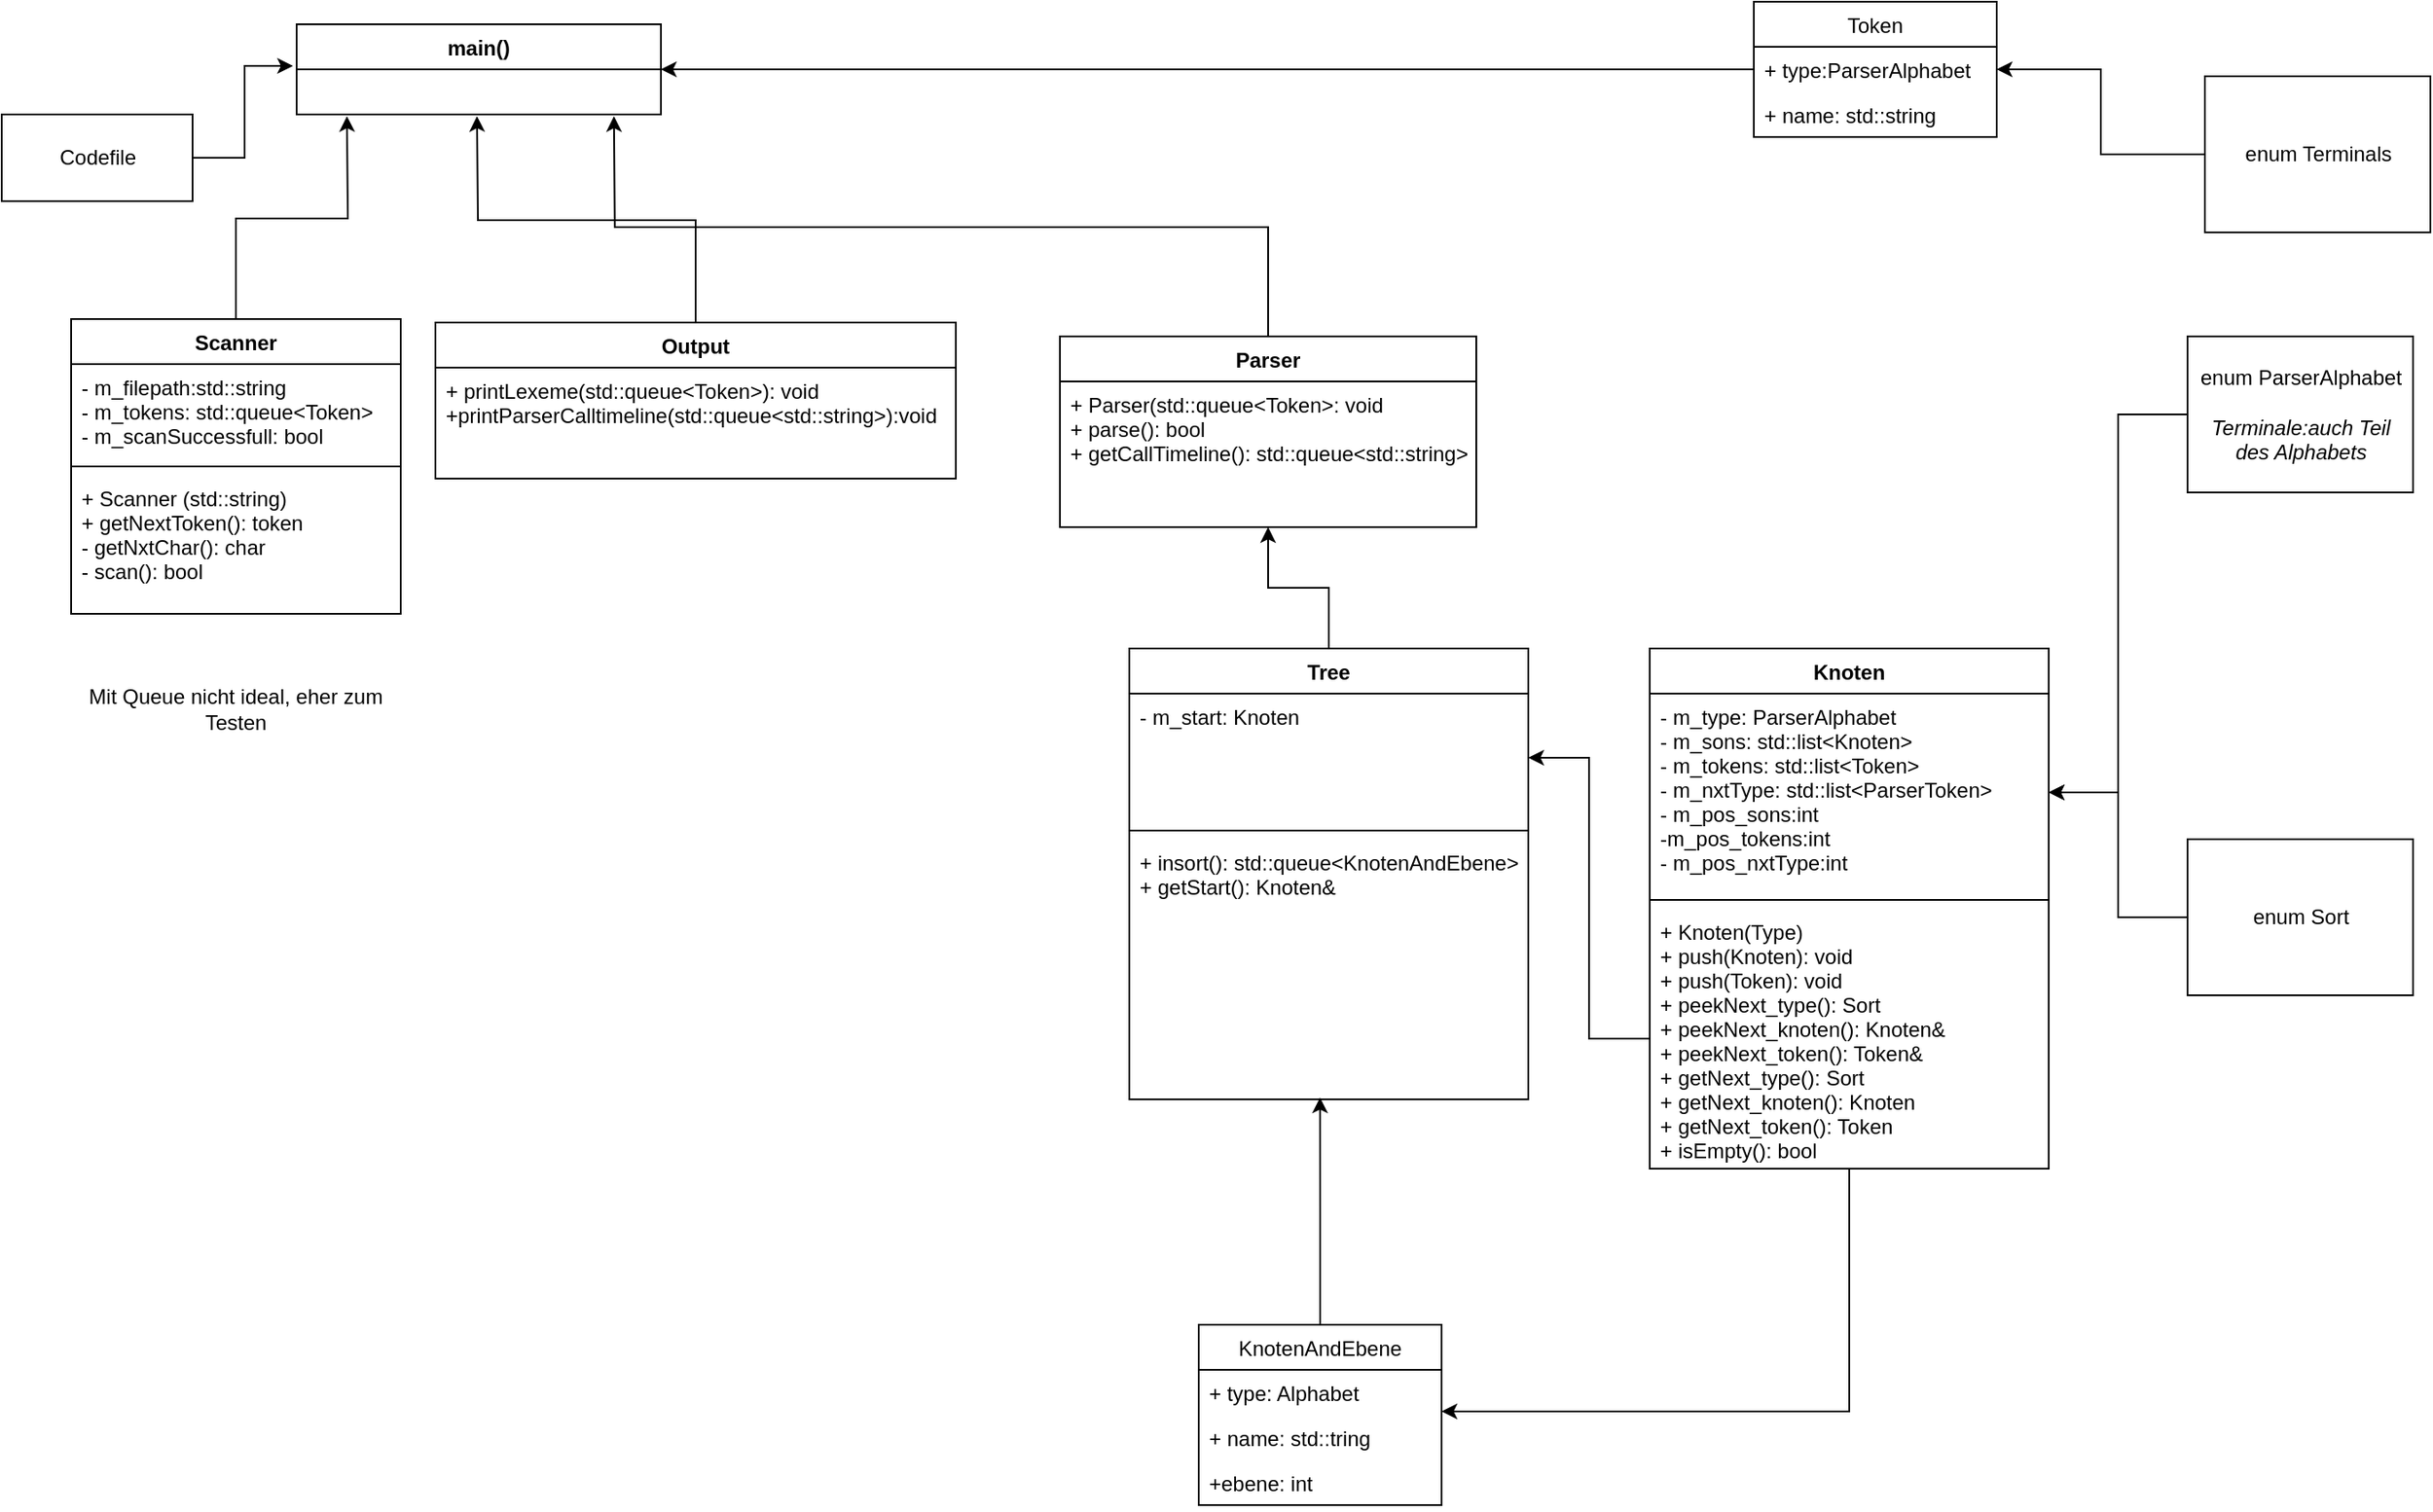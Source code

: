 <mxfile version="13.8.0" type="github">
  <diagram name="Page-1" id="c4acf3e9-155e-7222-9cf6-157b1a14988f">
    <mxGraphModel dx="1021" dy="1151" grid="1" gridSize="10" guides="1" tooltips="1" connect="1" arrows="1" fold="1" page="1" pageScale="1" pageWidth="850" pageHeight="1100" background="#ffffff" math="0" shadow="0">
      <root>
        <mxCell id="0" />
        <mxCell id="1" parent="0" />
        <mxCell id="LNcLyEtPPPjx2cFFu8yj-10" value="main()" style="swimlane;fontStyle=1;align=center;verticalAlign=top;childLayout=stackLayout;horizontal=1;startSize=26;horizontalStack=0;resizeParent=1;resizeParentMax=0;resizeLast=0;collapsible=1;marginBottom=0;" parent="1" vertex="1">
          <mxGeometry x="200" y="40" width="210" height="52" as="geometry">
            <mxRectangle x="320" y="40" width="70" height="26" as="alternateBounds" />
          </mxGeometry>
        </mxCell>
        <mxCell id="bejTTtgLJYXNNboedkVA-30" style="edgeStyle=orthogonalEdgeStyle;rounded=0;orthogonalLoop=1;jettySize=auto;html=1;exitX=0;exitY=0.5;exitDx=0;exitDy=0;entryX=1;entryY=0.5;entryDx=0;entryDy=0;" edge="1" parent="1" source="LNcLyEtPPPjx2cFFu8yj-18" target="bejTTtgLJYXNNboedkVA-14">
          <mxGeometry relative="1" as="geometry" />
        </mxCell>
        <mxCell id="LNcLyEtPPPjx2cFFu8yj-18" value="enum ParserAlphabet&lt;br&gt;&lt;br&gt;&lt;i&gt;Terminale:auch Teil &lt;br&gt;des Alphabets&lt;br&gt;&lt;/i&gt;" style="html=1;" parent="1" vertex="1">
          <mxGeometry x="1290" y="220" width="130" height="90" as="geometry" />
        </mxCell>
        <mxCell id="LNcLyEtPPPjx2cFFu8yj-21" style="edgeStyle=orthogonalEdgeStyle;rounded=0;orthogonalLoop=1;jettySize=auto;html=1;exitX=1;exitY=0.5;exitDx=0;exitDy=0;entryX=-0.01;entryY=-0.077;entryDx=0;entryDy=0;entryPerimeter=0;" parent="1" source="LNcLyEtPPPjx2cFFu8yj-20" edge="1">
          <mxGeometry relative="1" as="geometry">
            <mxPoint x="197.9" y="63.998" as="targetPoint" />
            <Array as="points">
              <mxPoint x="170" y="117" />
              <mxPoint x="170" y="64" />
            </Array>
          </mxGeometry>
        </mxCell>
        <mxCell id="LNcLyEtPPPjx2cFFu8yj-20" value="Codefile" style="html=1;" parent="1" vertex="1">
          <mxGeometry x="30" y="92" width="110" height="50" as="geometry" />
        </mxCell>
        <mxCell id="LNcLyEtPPPjx2cFFu8yj-22" style="edgeStyle=orthogonalEdgeStyle;rounded=0;orthogonalLoop=1;jettySize=auto;html=1;exitX=0;exitY=0.5;exitDx=0;exitDy=0;entryX=1;entryY=0.5;entryDx=0;entryDy=0;" parent="1" source="LNcLyEtPPPjx2cFFu8yj-15" target="LNcLyEtPPPjx2cFFu8yj-10" edge="1">
          <mxGeometry relative="1" as="geometry" />
        </mxCell>
        <mxCell id="LNcLyEtPPPjx2cFFu8yj-39" style="edgeStyle=orthogonalEdgeStyle;rounded=0;orthogonalLoop=1;jettySize=auto;html=1;exitX=0.5;exitY=0;exitDx=0;exitDy=0;entryX=0.138;entryY=1.038;entryDx=0;entryDy=0;entryPerimeter=0;" parent="1" source="LNcLyEtPPPjx2cFFu8yj-24" edge="1">
          <mxGeometry relative="1" as="geometry">
            <mxPoint x="228.98" y="92.988" as="targetPoint" />
          </mxGeometry>
        </mxCell>
        <mxCell id="LNcLyEtPPPjx2cFFu8yj-24" value="Scanner" style="swimlane;fontStyle=1;align=center;verticalAlign=top;childLayout=stackLayout;horizontal=1;startSize=26;horizontalStack=0;resizeParent=1;resizeParentMax=0;resizeLast=0;collapsible=1;marginBottom=0;" parent="1" vertex="1">
          <mxGeometry x="70" y="210" width="190" height="170" as="geometry" />
        </mxCell>
        <mxCell id="LNcLyEtPPPjx2cFFu8yj-25" value="- m_filepath:std::string&#xa;- m_tokens: std::queue&lt;Token&gt;&#xa;- m_scanSuccessfull: bool&#xa;" style="text;strokeColor=none;fillColor=none;align=left;verticalAlign=top;spacingLeft=4;spacingRight=4;overflow=hidden;rotatable=0;points=[[0,0.5],[1,0.5]];portConstraint=eastwest;" parent="LNcLyEtPPPjx2cFFu8yj-24" vertex="1">
          <mxGeometry y="26" width="190" height="54" as="geometry" />
        </mxCell>
        <mxCell id="LNcLyEtPPPjx2cFFu8yj-26" value="" style="line;strokeWidth=1;fillColor=none;align=left;verticalAlign=middle;spacingTop=-1;spacingLeft=3;spacingRight=3;rotatable=0;labelPosition=right;points=[];portConstraint=eastwest;" parent="LNcLyEtPPPjx2cFFu8yj-24" vertex="1">
          <mxGeometry y="80" width="190" height="10" as="geometry" />
        </mxCell>
        <mxCell id="LNcLyEtPPPjx2cFFu8yj-27" value="+ Scanner (std::string)&#xa;+ getNextToken(): token&#xa;- getNxtChar(): char&#xa;- scan(): bool" style="text;strokeColor=none;fillColor=none;align=left;verticalAlign=top;spacingLeft=4;spacingRight=4;overflow=hidden;rotatable=0;points=[[0,0.5],[1,0.5]];portConstraint=eastwest;" parent="LNcLyEtPPPjx2cFFu8yj-24" vertex="1">
          <mxGeometry y="90" width="190" height="80" as="geometry" />
        </mxCell>
        <mxCell id="LNcLyEtPPPjx2cFFu8yj-37" style="edgeStyle=orthogonalEdgeStyle;rounded=0;orthogonalLoop=1;jettySize=auto;html=1;exitX=0.5;exitY=0;exitDx=0;exitDy=0;entryX=0.495;entryY=1.038;entryDx=0;entryDy=0;entryPerimeter=0;" parent="1" source="LNcLyEtPPPjx2cFFu8yj-32" edge="1">
          <mxGeometry relative="1" as="geometry">
            <mxPoint x="303.95" y="92.988" as="targetPoint" />
          </mxGeometry>
        </mxCell>
        <mxCell id="LNcLyEtPPPjx2cFFu8yj-32" value="Output" style="swimlane;fontStyle=1;align=center;verticalAlign=top;childLayout=stackLayout;horizontal=1;startSize=26;horizontalStack=0;resizeParent=1;resizeParentMax=0;resizeLast=0;collapsible=1;marginBottom=0;" parent="1" vertex="1">
          <mxGeometry x="280" y="212" width="300" height="90" as="geometry" />
        </mxCell>
        <mxCell id="LNcLyEtPPPjx2cFFu8yj-35" value="+ printLexeme(std::queue&lt;Token&gt;): void&#xa;+printParserCalltimeline(std::queue&lt;std::string&gt;):void&#xa;" style="text;strokeColor=none;fillColor=none;align=left;verticalAlign=top;spacingLeft=4;spacingRight=4;overflow=hidden;rotatable=0;points=[[0,0.5],[1,0.5]];portConstraint=eastwest;" parent="LNcLyEtPPPjx2cFFu8yj-32" vertex="1">
          <mxGeometry y="26" width="300" height="64" as="geometry" />
        </mxCell>
        <mxCell id="LNcLyEtPPPjx2cFFu8yj-38" style="edgeStyle=orthogonalEdgeStyle;rounded=0;orthogonalLoop=1;jettySize=auto;html=1;exitX=0.5;exitY=0;exitDx=0;exitDy=0;entryX=0.871;entryY=1.038;entryDx=0;entryDy=0;entryPerimeter=0;" parent="1" source="LNcLyEtPPPjx2cFFu8yj-28" edge="1">
          <mxGeometry relative="1" as="geometry">
            <mxPoint x="382.91" y="92.988" as="targetPoint" />
          </mxGeometry>
        </mxCell>
        <mxCell id="LNcLyEtPPPjx2cFFu8yj-40" value="Mit Queue nicht ideal, eher zum Testen" style="text;html=1;strokeColor=none;fillColor=none;align=center;verticalAlign=middle;whiteSpace=wrap;rounded=0;" parent="1" vertex="1">
          <mxGeometry x="70" y="380" width="190" height="110" as="geometry" />
        </mxCell>
        <mxCell id="LNcLyEtPPPjx2cFFu8yj-28" value="Parser" style="swimlane;fontStyle=1;align=center;verticalAlign=top;childLayout=stackLayout;horizontal=1;startSize=26;horizontalStack=0;resizeParent=1;resizeParentMax=0;resizeLast=0;collapsible=1;marginBottom=0;" parent="1" vertex="1">
          <mxGeometry x="640" y="220" width="240" height="110" as="geometry" />
        </mxCell>
        <mxCell id="LNcLyEtPPPjx2cFFu8yj-31" value="+ Parser(std::queue&lt;Token&gt;: void&#xa;+ parse(): bool&#xa;+ getCallTimeline(): std::queue&lt;std::string&gt;&#xa;" style="text;strokeColor=none;fillColor=none;align=left;verticalAlign=top;spacingLeft=4;spacingRight=4;overflow=hidden;rotatable=0;points=[[0,0.5],[1,0.5]];portConstraint=eastwest;" parent="LNcLyEtPPPjx2cFFu8yj-28" vertex="1">
          <mxGeometry y="26" width="240" height="84" as="geometry" />
        </mxCell>
        <mxCell id="LNcLyEtPPPjx2cFFu8yj-14" value="Token" style="swimlane;fontStyle=0;childLayout=stackLayout;horizontal=1;startSize=26;fillColor=none;horizontalStack=0;resizeParent=1;resizeParentMax=0;resizeLast=0;collapsible=1;marginBottom=0;" parent="1" vertex="1">
          <mxGeometry x="1040" y="27" width="140" height="78" as="geometry" />
        </mxCell>
        <mxCell id="LNcLyEtPPPjx2cFFu8yj-15" value="+ type:ParserAlphabet" style="text;strokeColor=none;fillColor=none;align=left;verticalAlign=top;spacingLeft=4;spacingRight=4;overflow=hidden;rotatable=0;points=[[0,0.5],[1,0.5]];portConstraint=eastwest;" parent="LNcLyEtPPPjx2cFFu8yj-14" vertex="1">
          <mxGeometry y="26" width="140" height="26" as="geometry" />
        </mxCell>
        <mxCell id="bejTTtgLJYXNNboedkVA-6" value="+ name: std::string" style="text;strokeColor=none;fillColor=none;align=left;verticalAlign=top;spacingLeft=4;spacingRight=4;overflow=hidden;rotatable=0;points=[[0,0.5],[1,0.5]];portConstraint=eastwest;" vertex="1" parent="LNcLyEtPPPjx2cFFu8yj-14">
          <mxGeometry y="52" width="140" height="26" as="geometry" />
        </mxCell>
        <mxCell id="bejTTtgLJYXNNboedkVA-33" style="edgeStyle=orthogonalEdgeStyle;rounded=0;orthogonalLoop=1;jettySize=auto;html=1;exitX=0.5;exitY=1;exitDx=0;exitDy=0;entryX=1;entryY=0.923;entryDx=0;entryDy=0;entryPerimeter=0;" edge="1" parent="1" source="bejTTtgLJYXNNboedkVA-13" target="bejTTtgLJYXNNboedkVA-28">
          <mxGeometry relative="1" as="geometry" />
        </mxCell>
        <mxCell id="bejTTtgLJYXNNboedkVA-18" style="edgeStyle=orthogonalEdgeStyle;rounded=0;orthogonalLoop=1;jettySize=auto;html=1;exitX=0;exitY=0.5;exitDx=0;exitDy=0;" edge="1" parent="1" source="bejTTtgLJYXNNboedkVA-17" target="bejTTtgLJYXNNboedkVA-14">
          <mxGeometry relative="1" as="geometry" />
        </mxCell>
        <mxCell id="bejTTtgLJYXNNboedkVA-17" value="&lt;div&gt;enum Sort&lt;br&gt;&lt;/div&gt;" style="html=1;" vertex="1" parent="1">
          <mxGeometry x="1290" y="510" width="130" height="90" as="geometry" />
        </mxCell>
        <mxCell id="bejTTtgLJYXNNboedkVA-34" style="edgeStyle=orthogonalEdgeStyle;rounded=0;orthogonalLoop=1;jettySize=auto;html=1;exitX=0.5;exitY=0;exitDx=0;exitDy=0;entryX=0.5;entryY=1;entryDx=0;entryDy=0;" edge="1" parent="1" source="bejTTtgLJYXNNboedkVA-23" target="LNcLyEtPPPjx2cFFu8yj-28">
          <mxGeometry relative="1" as="geometry" />
        </mxCell>
        <mxCell id="bejTTtgLJYXNNboedkVA-23" value="Tree" style="swimlane;fontStyle=1;align=center;verticalAlign=top;childLayout=stackLayout;horizontal=1;startSize=26;horizontalStack=0;resizeParent=1;resizeParentMax=0;resizeLast=0;collapsible=1;marginBottom=0;" vertex="1" parent="1">
          <mxGeometry x="680" y="400" width="230" height="260" as="geometry" />
        </mxCell>
        <mxCell id="bejTTtgLJYXNNboedkVA-24" value="- m_start: Knoten&#xa; " style="text;strokeColor=none;fillColor=none;align=left;verticalAlign=top;spacingLeft=4;spacingRight=4;overflow=hidden;rotatable=0;points=[[0,0.5],[1,0.5]];portConstraint=eastwest;" vertex="1" parent="bejTTtgLJYXNNboedkVA-23">
          <mxGeometry y="26" width="230" height="74" as="geometry" />
        </mxCell>
        <mxCell id="bejTTtgLJYXNNboedkVA-25" value="" style="line;strokeWidth=1;fillColor=none;align=left;verticalAlign=middle;spacingTop=-1;spacingLeft=3;spacingRight=3;rotatable=0;labelPosition=right;points=[];portConstraint=eastwest;" vertex="1" parent="bejTTtgLJYXNNboedkVA-23">
          <mxGeometry y="100" width="230" height="10" as="geometry" />
        </mxCell>
        <mxCell id="bejTTtgLJYXNNboedkVA-26" value="+ insort(): std::queue&lt;KnotenAndEbene&gt; &#xa;+ getStart(): Knoten&amp;&#xa;" style="text;strokeColor=none;fillColor=none;align=left;verticalAlign=top;spacingLeft=4;spacingRight=4;overflow=hidden;rotatable=0;points=[[0,0.5],[1,0.5]];portConstraint=eastwest;" vertex="1" parent="bejTTtgLJYXNNboedkVA-23">
          <mxGeometry y="110" width="230" height="150" as="geometry" />
        </mxCell>
        <mxCell id="bejTTtgLJYXNNboedkVA-31" style="edgeStyle=orthogonalEdgeStyle;rounded=0;orthogonalLoop=1;jettySize=auto;html=1;exitX=0.5;exitY=0;exitDx=0;exitDy=0;entryX=0.478;entryY=0.993;entryDx=0;entryDy=0;entryPerimeter=0;" edge="1" parent="1" source="bejTTtgLJYXNNboedkVA-27" target="bejTTtgLJYXNNboedkVA-26">
          <mxGeometry relative="1" as="geometry" />
        </mxCell>
        <mxCell id="bejTTtgLJYXNNboedkVA-27" value="KnotenAndEbene" style="swimlane;fontStyle=0;childLayout=stackLayout;horizontal=1;startSize=26;fillColor=none;horizontalStack=0;resizeParent=1;resizeParentMax=0;resizeLast=0;collapsible=1;marginBottom=0;" vertex="1" parent="1">
          <mxGeometry x="720" y="790" width="140" height="104" as="geometry" />
        </mxCell>
        <mxCell id="bejTTtgLJYXNNboedkVA-28" value="+ type: Alphabet" style="text;strokeColor=none;fillColor=none;align=left;verticalAlign=top;spacingLeft=4;spacingRight=4;overflow=hidden;rotatable=0;points=[[0,0.5],[1,0.5]];portConstraint=eastwest;" vertex="1" parent="bejTTtgLJYXNNboedkVA-27">
          <mxGeometry y="26" width="140" height="26" as="geometry" />
        </mxCell>
        <mxCell id="bejTTtgLJYXNNboedkVA-29" value="+ name: std::tring&#xa;" style="text;strokeColor=none;fillColor=none;align=left;verticalAlign=top;spacingLeft=4;spacingRight=4;overflow=hidden;rotatable=0;points=[[0,0.5],[1,0.5]];portConstraint=eastwest;" vertex="1" parent="bejTTtgLJYXNNboedkVA-27">
          <mxGeometry y="52" width="140" height="26" as="geometry" />
        </mxCell>
        <mxCell id="bejTTtgLJYXNNboedkVA-32" value="+ebene: int&#xa;" style="text;strokeColor=none;fillColor=none;align=left;verticalAlign=top;spacingLeft=4;spacingRight=4;overflow=hidden;rotatable=0;points=[[0,0.5],[1,0.5]];portConstraint=eastwest;" vertex="1" parent="bejTTtgLJYXNNboedkVA-27">
          <mxGeometry y="78" width="140" height="26" as="geometry" />
        </mxCell>
        <mxCell id="bejTTtgLJYXNNboedkVA-13" value="Knoten" style="swimlane;fontStyle=1;align=center;verticalAlign=top;childLayout=stackLayout;horizontal=1;startSize=26;horizontalStack=0;resizeParent=1;resizeParentMax=0;resizeLast=0;collapsible=1;marginBottom=0;" vertex="1" parent="1">
          <mxGeometry x="980" y="400" width="230" height="300" as="geometry" />
        </mxCell>
        <mxCell id="bejTTtgLJYXNNboedkVA-14" value="- m_type: ParserAlphabet&#xa;- m_sons: std::list&lt;Knoten&gt;&#xa;- m_tokens: std::list&lt;Token&gt;&#xa;- m_nxtType: std::list&lt;ParserToken&gt;&#xa;- m_pos_sons:int&#xa;-m_pos_tokens:int&#xa;- m_pos_nxtType:int&#xa; " style="text;strokeColor=none;fillColor=none;align=left;verticalAlign=top;spacingLeft=4;spacingRight=4;overflow=hidden;rotatable=0;points=[[0,0.5],[1,0.5]];portConstraint=eastwest;" vertex="1" parent="bejTTtgLJYXNNboedkVA-13">
          <mxGeometry y="26" width="230" height="114" as="geometry" />
        </mxCell>
        <mxCell id="bejTTtgLJYXNNboedkVA-15" value="" style="line;strokeWidth=1;fillColor=none;align=left;verticalAlign=middle;spacingTop=-1;spacingLeft=3;spacingRight=3;rotatable=0;labelPosition=right;points=[];portConstraint=eastwest;" vertex="1" parent="bejTTtgLJYXNNboedkVA-13">
          <mxGeometry y="140" width="230" height="10" as="geometry" />
        </mxCell>
        <mxCell id="bejTTtgLJYXNNboedkVA-16" value="+ Knoten(Type)&#xa;+ push(Knoten): void&#xa;+ push(Token): void&#xa;+ peekNext_type(): Sort&#xa;+ peekNext_knoten(): Knoten&amp;&#xa;+ peekNext_token(): Token&amp;&#xa;+ getNext_type(): Sort&#xa;+ getNext_knoten(): Knoten&#xa;+ getNext_token(): Token&#xa;+ isEmpty(): bool&#xa;&#xa;&#xa;" style="text;strokeColor=none;fillColor=none;align=left;verticalAlign=top;spacingLeft=4;spacingRight=4;overflow=hidden;rotatable=0;points=[[0,0.5],[1,0.5]];portConstraint=eastwest;" vertex="1" parent="bejTTtgLJYXNNboedkVA-13">
          <mxGeometry y="150" width="230" height="150" as="geometry" />
        </mxCell>
        <mxCell id="bejTTtgLJYXNNboedkVA-35" style="edgeStyle=orthogonalEdgeStyle;rounded=0;orthogonalLoop=1;jettySize=auto;html=1;exitX=0;exitY=0.5;exitDx=0;exitDy=0;" edge="1" parent="1" source="bejTTtgLJYXNNboedkVA-16" target="bejTTtgLJYXNNboedkVA-24">
          <mxGeometry relative="1" as="geometry" />
        </mxCell>
        <mxCell id="bejTTtgLJYXNNboedkVA-37" style="edgeStyle=orthogonalEdgeStyle;rounded=0;orthogonalLoop=1;jettySize=auto;html=1;exitX=0;exitY=0.5;exitDx=0;exitDy=0;entryX=1;entryY=0.5;entryDx=0;entryDy=0;" edge="1" parent="1" source="bejTTtgLJYXNNboedkVA-36" target="LNcLyEtPPPjx2cFFu8yj-15">
          <mxGeometry relative="1" as="geometry" />
        </mxCell>
        <mxCell id="bejTTtgLJYXNNboedkVA-36" value="&lt;div&gt;enum Terminals&lt;br&gt;&lt;/div&gt;" style="html=1;" vertex="1" parent="1">
          <mxGeometry x="1300" y="70" width="130" height="90" as="geometry" />
        </mxCell>
      </root>
    </mxGraphModel>
  </diagram>
</mxfile>

